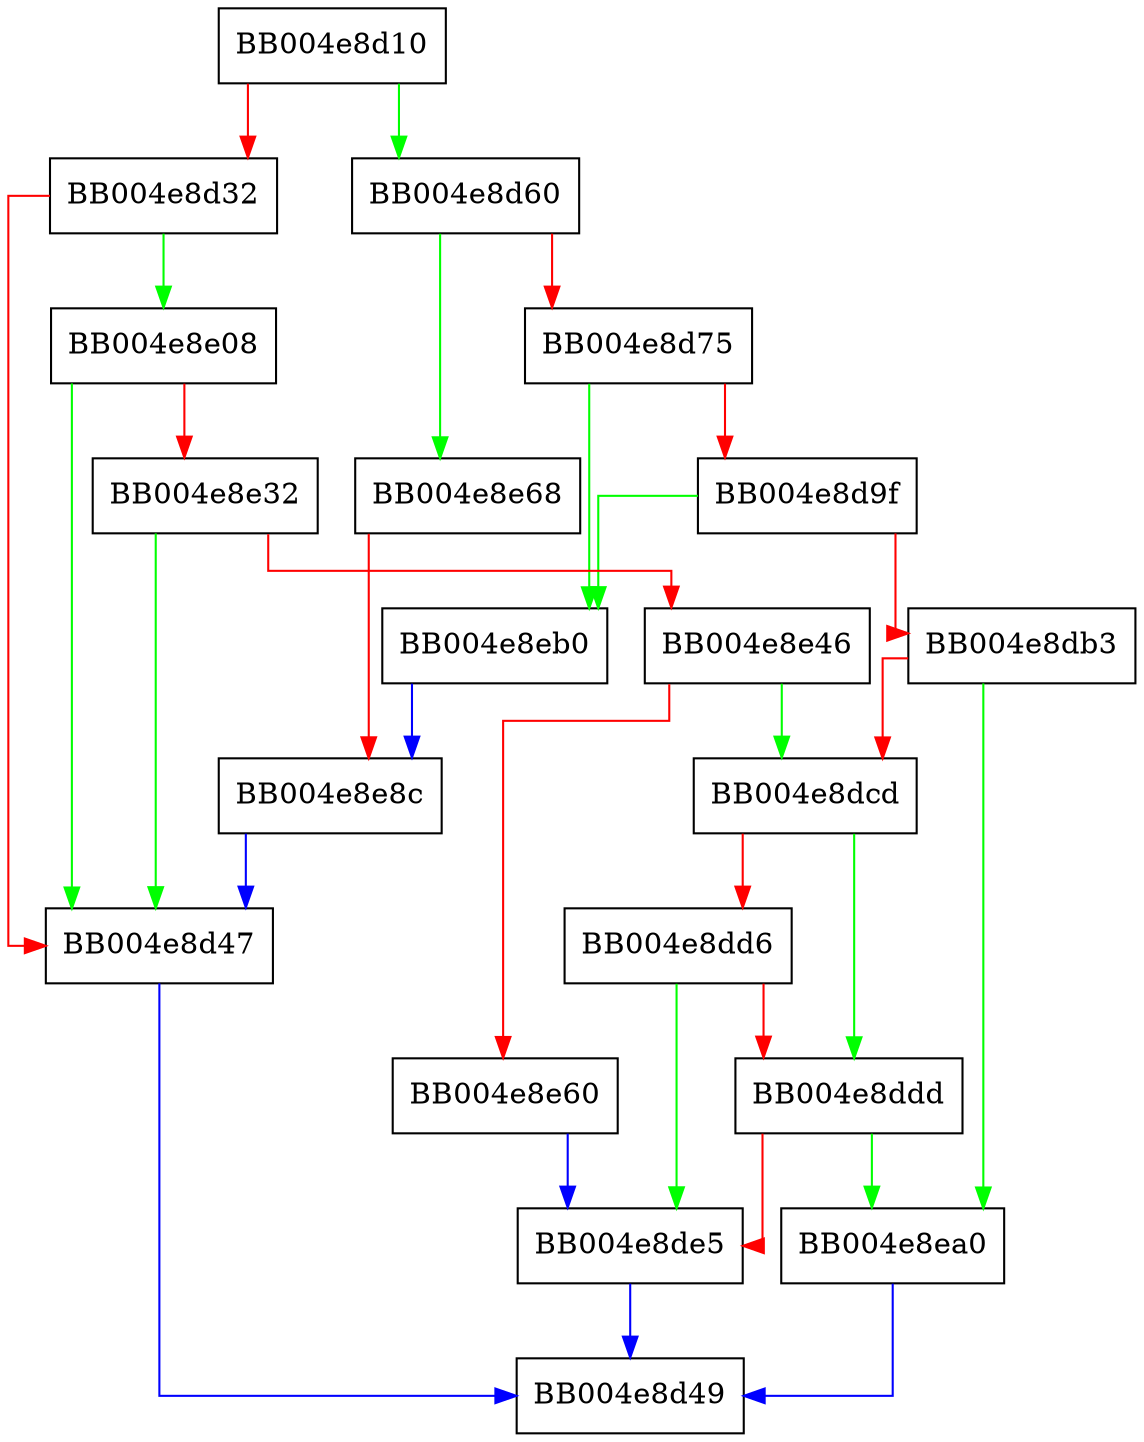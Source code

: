 digraph ssl_add_cert_to_wpacket {
  node [shape="box"];
  graph [splines=ortho];
  BB004e8d10 -> BB004e8d60 [color="green"];
  BB004e8d10 -> BB004e8d32 [color="red"];
  BB004e8d32 -> BB004e8e08 [color="green"];
  BB004e8d32 -> BB004e8d47 [color="red"];
  BB004e8d47 -> BB004e8d49 [color="blue"];
  BB004e8d60 -> BB004e8e68 [color="green"];
  BB004e8d60 -> BB004e8d75 [color="red"];
  BB004e8d75 -> BB004e8eb0 [color="green"];
  BB004e8d75 -> BB004e8d9f [color="red"];
  BB004e8d9f -> BB004e8eb0 [color="green"];
  BB004e8d9f -> BB004e8db3 [color="red"];
  BB004e8db3 -> BB004e8ea0 [color="green"];
  BB004e8db3 -> BB004e8dcd [color="red"];
  BB004e8dcd -> BB004e8ddd [color="green"];
  BB004e8dcd -> BB004e8dd6 [color="red"];
  BB004e8dd6 -> BB004e8de5 [color="green"];
  BB004e8dd6 -> BB004e8ddd [color="red"];
  BB004e8ddd -> BB004e8ea0 [color="green"];
  BB004e8ddd -> BB004e8de5 [color="red"];
  BB004e8de5 -> BB004e8d49 [color="blue"];
  BB004e8e08 -> BB004e8d47 [color="green"];
  BB004e8e08 -> BB004e8e32 [color="red"];
  BB004e8e32 -> BB004e8d47 [color="green"];
  BB004e8e32 -> BB004e8e46 [color="red"];
  BB004e8e46 -> BB004e8dcd [color="green"];
  BB004e8e46 -> BB004e8e60 [color="red"];
  BB004e8e60 -> BB004e8de5 [color="blue"];
  BB004e8e68 -> BB004e8e8c [color="red"];
  BB004e8e8c -> BB004e8d47 [color="blue"];
  BB004e8ea0 -> BB004e8d49 [color="blue"];
  BB004e8eb0 -> BB004e8e8c [color="blue"];
}